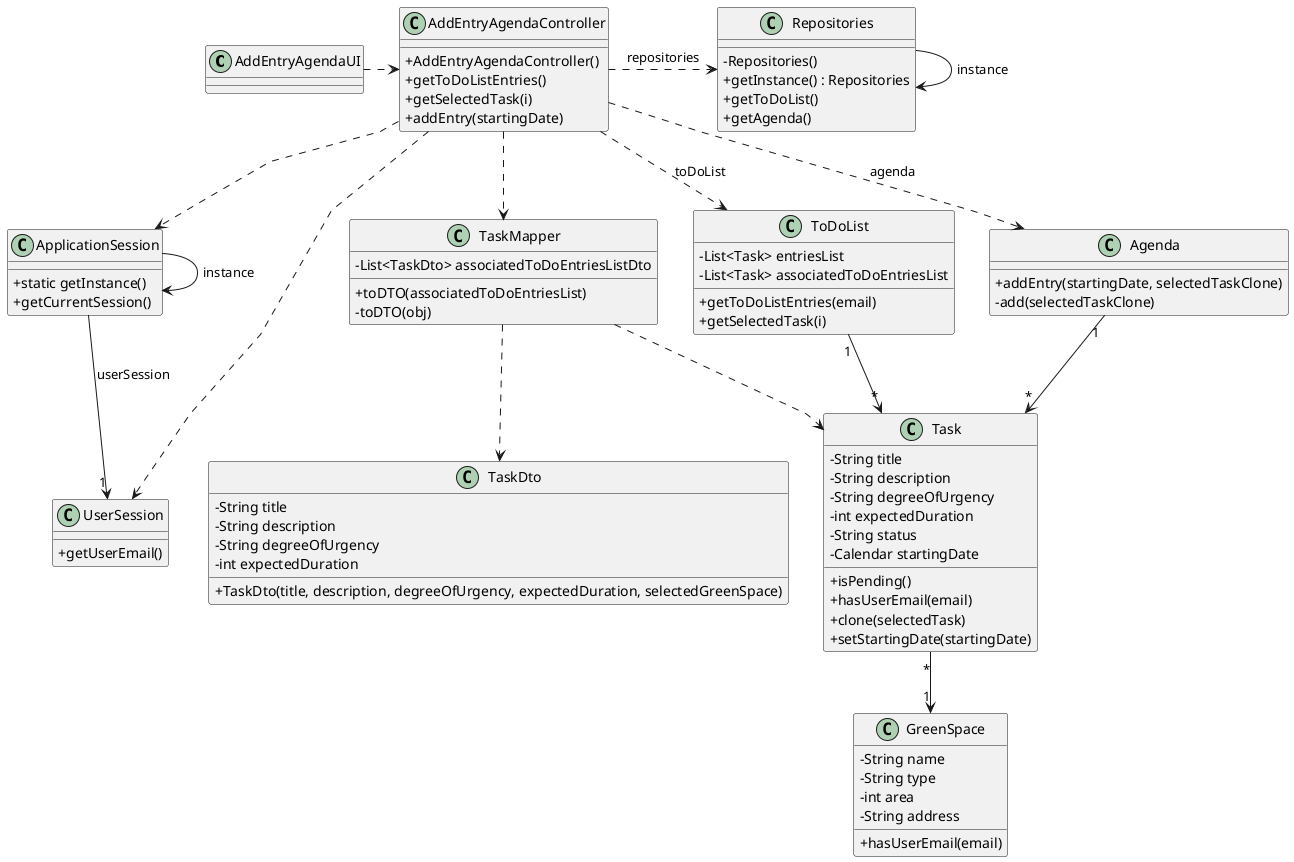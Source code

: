 @startuml
'skinparam monochrome true
skinparam packageStyle rectangle
skinparam shadowing false
skinparam linetype polyline
'skinparam linetype orto

skinparam classAttributeIconSize 0

'left to right direction

class AddEntryAgendaUI
{

}

class AddEntryAgendaController
{
    + AddEntryAgendaController()
    + getToDoListEntries()
    + getSelectedTask(i)
    + addEntry(startingDate)
}

class ApplicationSession
{
    + static getInstance()
    + getCurrentSession()
}

class Repositories
{
    - Repositories()
    + getInstance() : Repositories
    + getToDoList()
    + getAgenda()
}

class UserSession
{
    + getUserEmail()
}

class ToDoList
{
    - List<Task> entriesList
    - List<Task> associatedToDoEntriesList
    + getToDoListEntries(email)
    + getSelectedTask(i)
}

class GreenSpace
{
    - String name
    - String type
    - int area
    - String address
    + hasUserEmail(email)
}

class TaskMapper
{
    - List<TaskDto> associatedToDoEntriesListDto
    + toDTO(associatedToDoEntriesList)
    - toDTO(obj)
}

class TaskDto
{
    - String title
    - String description
    - String degreeOfUrgency
    - int expectedDuration
    + TaskDto(title, description, degreeOfUrgency, expectedDuration, selectedGreenSpace)
}

class Task
{
    - String title
    - String description
    - String degreeOfUrgency
    - int expectedDuration
    - String status
    - Calendar startingDate
    + isPending()
    + hasUserEmail(email)
    + clone(selectedTask)
    + setStartingDate(startingDate)
}

class Agenda
{
    + addEntry(startingDate, selectedTaskClone)
    - add(selectedTaskClone)
}

Repositories -> Repositories : instance
ApplicationSession -> ApplicationSession : instance

AddEntryAgendaUI .> AddEntryAgendaController

AddEntryAgendaController .> Repositories : repositories
AddEntryAgendaController ..> ApplicationSession
AddEntryAgendaController ..> UserSession
AddEntryAgendaController ..> ToDoList : toDoList
AddEntryAgendaController ..> Agenda : agenda
AddEntryAgendaController ..> TaskMapper

ToDoList "1" --> "*" Task
Agenda "1" --> "*" Task
"Task" "*" --> "1" GreenSpace

TaskMapper ..> TaskDto
TaskMapper ..> Task

ApplicationSession --> "1" UserSession : userSession

@enduml